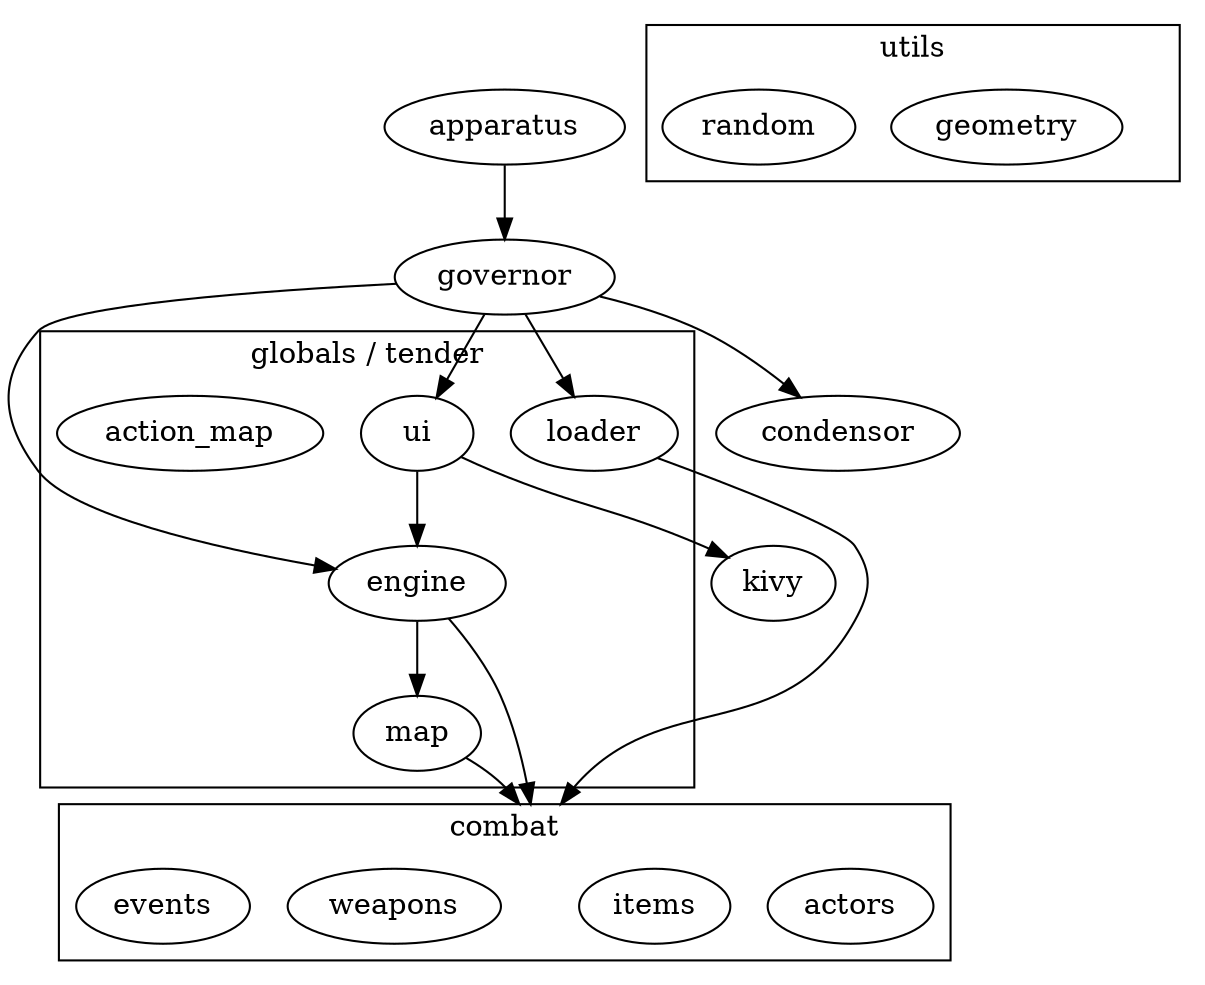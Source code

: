 
digraph {
    compound = true

    apparatus -> governor
    governor -> engine
    governor -> loader
    governor -> ui
    governor -> condensor
    engine -> map
    loader
    ui -> kivy
    ui -> engine
    
    subgraph cluster_globals {
        label = "globals / tender"
        engine
        ui
        map
        action_map
        loader
    }
    
    subgraph cluster_combat {
        label = "combat"
        actors
        items
        combat [style=invis, fixedsize=true, width=0, height=0];
        weapons
        events
    }

    map -> combat [lhead="cluster_combat"]
    engine -> combat [lhead="cluster_combat"]
    loader -> combat [lhead="cluster_combat"]

    subgraph cluster_utils {
        label = "utils"
        utils [style=invis, fixedsize=true, width=0, height=0]
        geometry
        random
    }
}
